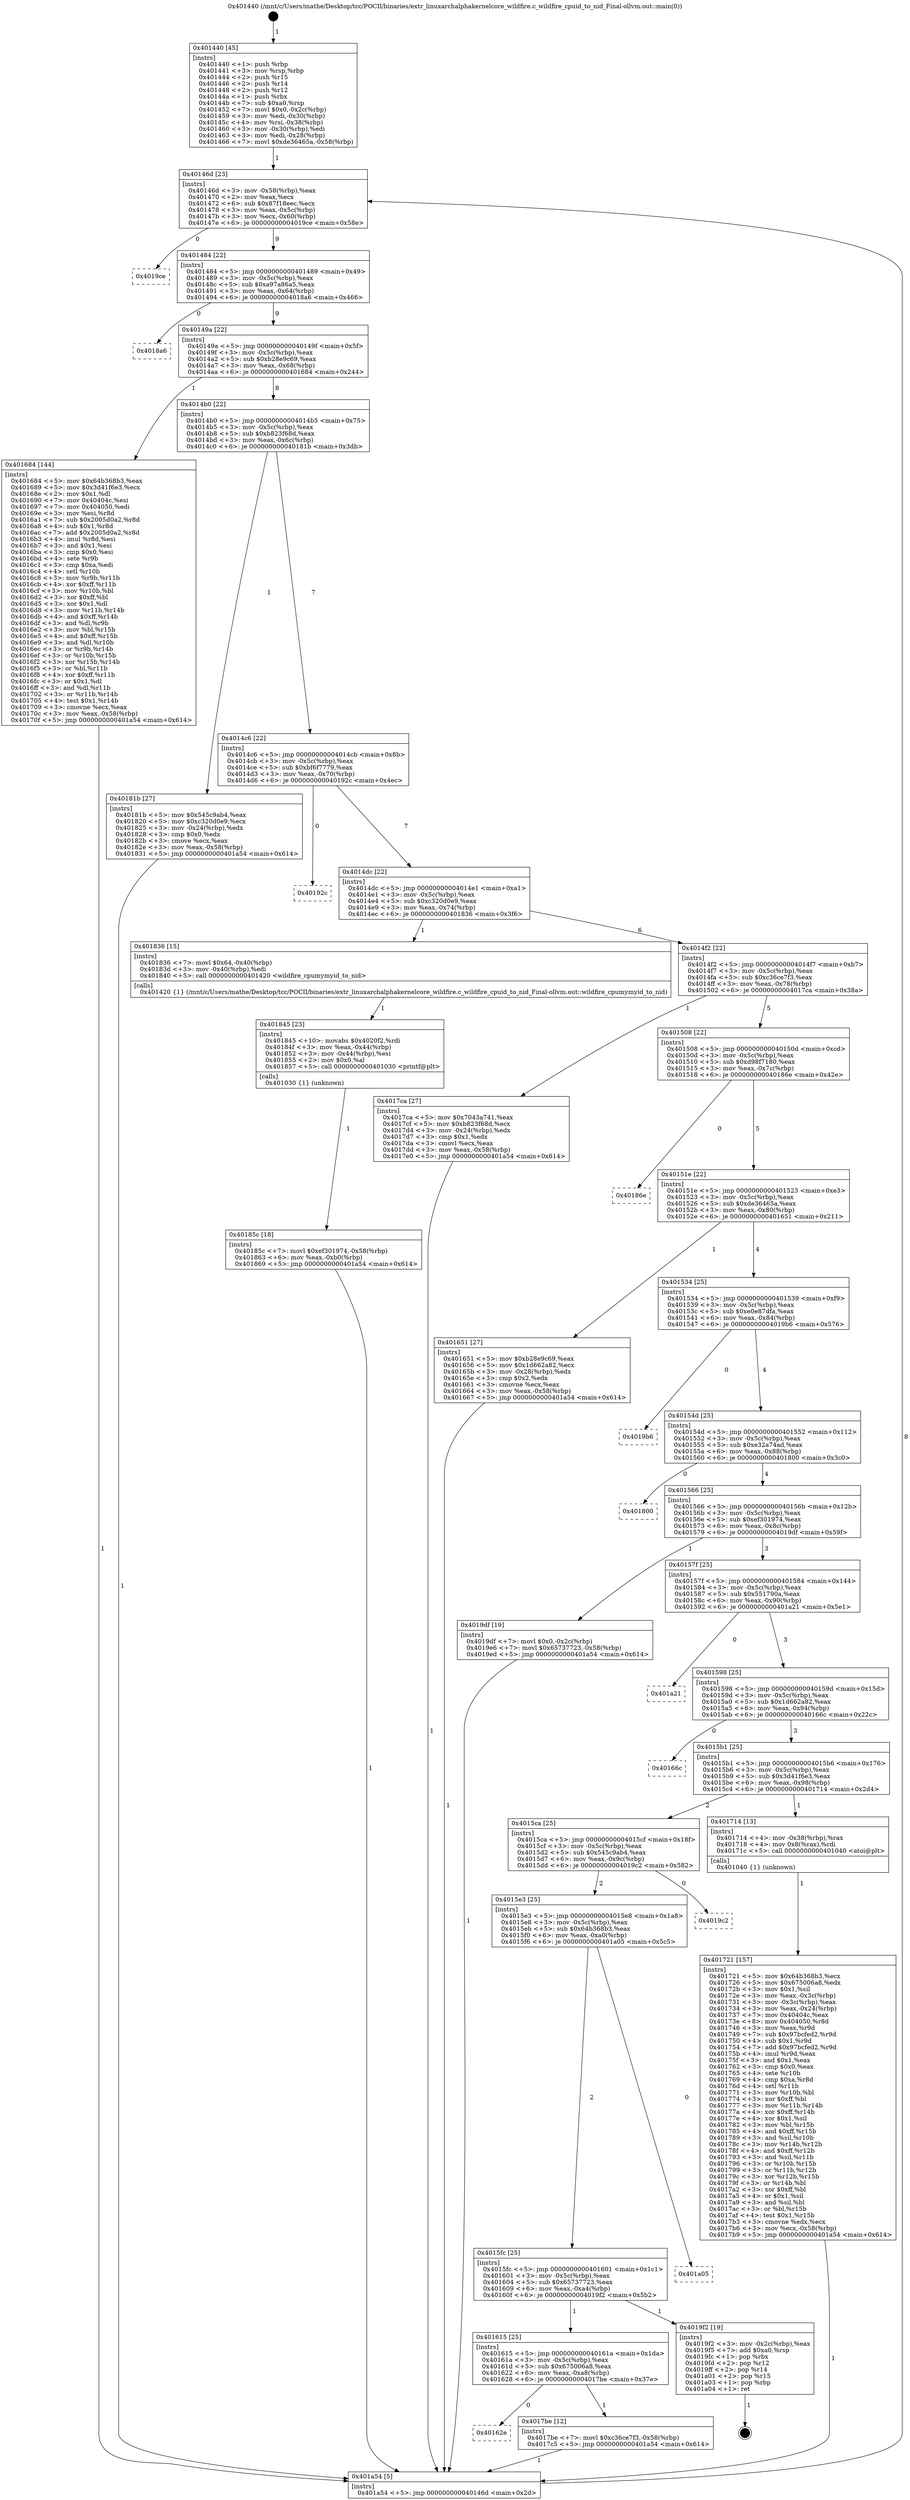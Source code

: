 digraph "0x401440" {
  label = "0x401440 (/mnt/c/Users/mathe/Desktop/tcc/POCII/binaries/extr_linuxarchalphakernelcore_wildfire.c_wildfire_cpuid_to_nid_Final-ollvm.out::main(0))"
  labelloc = "t"
  node[shape=record]

  Entry [label="",width=0.3,height=0.3,shape=circle,fillcolor=black,style=filled]
  "0x40146d" [label="{
     0x40146d [23]\l
     | [instrs]\l
     &nbsp;&nbsp;0x40146d \<+3\>: mov -0x58(%rbp),%eax\l
     &nbsp;&nbsp;0x401470 \<+2\>: mov %eax,%ecx\l
     &nbsp;&nbsp;0x401472 \<+6\>: sub $0x87f18eec,%ecx\l
     &nbsp;&nbsp;0x401478 \<+3\>: mov %eax,-0x5c(%rbp)\l
     &nbsp;&nbsp;0x40147b \<+3\>: mov %ecx,-0x60(%rbp)\l
     &nbsp;&nbsp;0x40147e \<+6\>: je 00000000004019ce \<main+0x58e\>\l
  }"]
  "0x4019ce" [label="{
     0x4019ce\l
  }", style=dashed]
  "0x401484" [label="{
     0x401484 [22]\l
     | [instrs]\l
     &nbsp;&nbsp;0x401484 \<+5\>: jmp 0000000000401489 \<main+0x49\>\l
     &nbsp;&nbsp;0x401489 \<+3\>: mov -0x5c(%rbp),%eax\l
     &nbsp;&nbsp;0x40148c \<+5\>: sub $0xa97a86a5,%eax\l
     &nbsp;&nbsp;0x401491 \<+3\>: mov %eax,-0x64(%rbp)\l
     &nbsp;&nbsp;0x401494 \<+6\>: je 00000000004018a6 \<main+0x466\>\l
  }"]
  Exit [label="",width=0.3,height=0.3,shape=circle,fillcolor=black,style=filled,peripheries=2]
  "0x4018a6" [label="{
     0x4018a6\l
  }", style=dashed]
  "0x40149a" [label="{
     0x40149a [22]\l
     | [instrs]\l
     &nbsp;&nbsp;0x40149a \<+5\>: jmp 000000000040149f \<main+0x5f\>\l
     &nbsp;&nbsp;0x40149f \<+3\>: mov -0x5c(%rbp),%eax\l
     &nbsp;&nbsp;0x4014a2 \<+5\>: sub $0xb28e9c69,%eax\l
     &nbsp;&nbsp;0x4014a7 \<+3\>: mov %eax,-0x68(%rbp)\l
     &nbsp;&nbsp;0x4014aa \<+6\>: je 0000000000401684 \<main+0x244\>\l
  }"]
  "0x40185c" [label="{
     0x40185c [18]\l
     | [instrs]\l
     &nbsp;&nbsp;0x40185c \<+7\>: movl $0xef301974,-0x58(%rbp)\l
     &nbsp;&nbsp;0x401863 \<+6\>: mov %eax,-0xb0(%rbp)\l
     &nbsp;&nbsp;0x401869 \<+5\>: jmp 0000000000401a54 \<main+0x614\>\l
  }"]
  "0x401684" [label="{
     0x401684 [144]\l
     | [instrs]\l
     &nbsp;&nbsp;0x401684 \<+5\>: mov $0x64b368b3,%eax\l
     &nbsp;&nbsp;0x401689 \<+5\>: mov $0x3d41f6e3,%ecx\l
     &nbsp;&nbsp;0x40168e \<+2\>: mov $0x1,%dl\l
     &nbsp;&nbsp;0x401690 \<+7\>: mov 0x40404c,%esi\l
     &nbsp;&nbsp;0x401697 \<+7\>: mov 0x404050,%edi\l
     &nbsp;&nbsp;0x40169e \<+3\>: mov %esi,%r8d\l
     &nbsp;&nbsp;0x4016a1 \<+7\>: sub $0x2005d0a2,%r8d\l
     &nbsp;&nbsp;0x4016a8 \<+4\>: sub $0x1,%r8d\l
     &nbsp;&nbsp;0x4016ac \<+7\>: add $0x2005d0a2,%r8d\l
     &nbsp;&nbsp;0x4016b3 \<+4\>: imul %r8d,%esi\l
     &nbsp;&nbsp;0x4016b7 \<+3\>: and $0x1,%esi\l
     &nbsp;&nbsp;0x4016ba \<+3\>: cmp $0x0,%esi\l
     &nbsp;&nbsp;0x4016bd \<+4\>: sete %r9b\l
     &nbsp;&nbsp;0x4016c1 \<+3\>: cmp $0xa,%edi\l
     &nbsp;&nbsp;0x4016c4 \<+4\>: setl %r10b\l
     &nbsp;&nbsp;0x4016c8 \<+3\>: mov %r9b,%r11b\l
     &nbsp;&nbsp;0x4016cb \<+4\>: xor $0xff,%r11b\l
     &nbsp;&nbsp;0x4016cf \<+3\>: mov %r10b,%bl\l
     &nbsp;&nbsp;0x4016d2 \<+3\>: xor $0xff,%bl\l
     &nbsp;&nbsp;0x4016d5 \<+3\>: xor $0x1,%dl\l
     &nbsp;&nbsp;0x4016d8 \<+3\>: mov %r11b,%r14b\l
     &nbsp;&nbsp;0x4016db \<+4\>: and $0xff,%r14b\l
     &nbsp;&nbsp;0x4016df \<+3\>: and %dl,%r9b\l
     &nbsp;&nbsp;0x4016e2 \<+3\>: mov %bl,%r15b\l
     &nbsp;&nbsp;0x4016e5 \<+4\>: and $0xff,%r15b\l
     &nbsp;&nbsp;0x4016e9 \<+3\>: and %dl,%r10b\l
     &nbsp;&nbsp;0x4016ec \<+3\>: or %r9b,%r14b\l
     &nbsp;&nbsp;0x4016ef \<+3\>: or %r10b,%r15b\l
     &nbsp;&nbsp;0x4016f2 \<+3\>: xor %r15b,%r14b\l
     &nbsp;&nbsp;0x4016f5 \<+3\>: or %bl,%r11b\l
     &nbsp;&nbsp;0x4016f8 \<+4\>: xor $0xff,%r11b\l
     &nbsp;&nbsp;0x4016fc \<+3\>: or $0x1,%dl\l
     &nbsp;&nbsp;0x4016ff \<+3\>: and %dl,%r11b\l
     &nbsp;&nbsp;0x401702 \<+3\>: or %r11b,%r14b\l
     &nbsp;&nbsp;0x401705 \<+4\>: test $0x1,%r14b\l
     &nbsp;&nbsp;0x401709 \<+3\>: cmovne %ecx,%eax\l
     &nbsp;&nbsp;0x40170c \<+3\>: mov %eax,-0x58(%rbp)\l
     &nbsp;&nbsp;0x40170f \<+5\>: jmp 0000000000401a54 \<main+0x614\>\l
  }"]
  "0x4014b0" [label="{
     0x4014b0 [22]\l
     | [instrs]\l
     &nbsp;&nbsp;0x4014b0 \<+5\>: jmp 00000000004014b5 \<main+0x75\>\l
     &nbsp;&nbsp;0x4014b5 \<+3\>: mov -0x5c(%rbp),%eax\l
     &nbsp;&nbsp;0x4014b8 \<+5\>: sub $0xb823f68d,%eax\l
     &nbsp;&nbsp;0x4014bd \<+3\>: mov %eax,-0x6c(%rbp)\l
     &nbsp;&nbsp;0x4014c0 \<+6\>: je 000000000040181b \<main+0x3db\>\l
  }"]
  "0x401845" [label="{
     0x401845 [23]\l
     | [instrs]\l
     &nbsp;&nbsp;0x401845 \<+10\>: movabs $0x4020f2,%rdi\l
     &nbsp;&nbsp;0x40184f \<+3\>: mov %eax,-0x44(%rbp)\l
     &nbsp;&nbsp;0x401852 \<+3\>: mov -0x44(%rbp),%esi\l
     &nbsp;&nbsp;0x401855 \<+2\>: mov $0x0,%al\l
     &nbsp;&nbsp;0x401857 \<+5\>: call 0000000000401030 \<printf@plt\>\l
     | [calls]\l
     &nbsp;&nbsp;0x401030 \{1\} (unknown)\l
  }"]
  "0x40181b" [label="{
     0x40181b [27]\l
     | [instrs]\l
     &nbsp;&nbsp;0x40181b \<+5\>: mov $0x545c9ab4,%eax\l
     &nbsp;&nbsp;0x401820 \<+5\>: mov $0xc320d0e9,%ecx\l
     &nbsp;&nbsp;0x401825 \<+3\>: mov -0x24(%rbp),%edx\l
     &nbsp;&nbsp;0x401828 \<+3\>: cmp $0x0,%edx\l
     &nbsp;&nbsp;0x40182b \<+3\>: cmove %ecx,%eax\l
     &nbsp;&nbsp;0x40182e \<+3\>: mov %eax,-0x58(%rbp)\l
     &nbsp;&nbsp;0x401831 \<+5\>: jmp 0000000000401a54 \<main+0x614\>\l
  }"]
  "0x4014c6" [label="{
     0x4014c6 [22]\l
     | [instrs]\l
     &nbsp;&nbsp;0x4014c6 \<+5\>: jmp 00000000004014cb \<main+0x8b\>\l
     &nbsp;&nbsp;0x4014cb \<+3\>: mov -0x5c(%rbp),%eax\l
     &nbsp;&nbsp;0x4014ce \<+5\>: sub $0xbf6f7779,%eax\l
     &nbsp;&nbsp;0x4014d3 \<+3\>: mov %eax,-0x70(%rbp)\l
     &nbsp;&nbsp;0x4014d6 \<+6\>: je 000000000040192c \<main+0x4ec\>\l
  }"]
  "0x40162e" [label="{
     0x40162e\l
  }", style=dashed]
  "0x40192c" [label="{
     0x40192c\l
  }", style=dashed]
  "0x4014dc" [label="{
     0x4014dc [22]\l
     | [instrs]\l
     &nbsp;&nbsp;0x4014dc \<+5\>: jmp 00000000004014e1 \<main+0xa1\>\l
     &nbsp;&nbsp;0x4014e1 \<+3\>: mov -0x5c(%rbp),%eax\l
     &nbsp;&nbsp;0x4014e4 \<+5\>: sub $0xc320d0e9,%eax\l
     &nbsp;&nbsp;0x4014e9 \<+3\>: mov %eax,-0x74(%rbp)\l
     &nbsp;&nbsp;0x4014ec \<+6\>: je 0000000000401836 \<main+0x3f6\>\l
  }"]
  "0x4017be" [label="{
     0x4017be [12]\l
     | [instrs]\l
     &nbsp;&nbsp;0x4017be \<+7\>: movl $0xc36ce7f3,-0x58(%rbp)\l
     &nbsp;&nbsp;0x4017c5 \<+5\>: jmp 0000000000401a54 \<main+0x614\>\l
  }"]
  "0x401836" [label="{
     0x401836 [15]\l
     | [instrs]\l
     &nbsp;&nbsp;0x401836 \<+7\>: movl $0x64,-0x40(%rbp)\l
     &nbsp;&nbsp;0x40183d \<+3\>: mov -0x40(%rbp),%edi\l
     &nbsp;&nbsp;0x401840 \<+5\>: call 0000000000401420 \<wildfire_cpumymyid_to_nid\>\l
     | [calls]\l
     &nbsp;&nbsp;0x401420 \{1\} (/mnt/c/Users/mathe/Desktop/tcc/POCII/binaries/extr_linuxarchalphakernelcore_wildfire.c_wildfire_cpuid_to_nid_Final-ollvm.out::wildfire_cpumymyid_to_nid)\l
  }"]
  "0x4014f2" [label="{
     0x4014f2 [22]\l
     | [instrs]\l
     &nbsp;&nbsp;0x4014f2 \<+5\>: jmp 00000000004014f7 \<main+0xb7\>\l
     &nbsp;&nbsp;0x4014f7 \<+3\>: mov -0x5c(%rbp),%eax\l
     &nbsp;&nbsp;0x4014fa \<+5\>: sub $0xc36ce7f3,%eax\l
     &nbsp;&nbsp;0x4014ff \<+3\>: mov %eax,-0x78(%rbp)\l
     &nbsp;&nbsp;0x401502 \<+6\>: je 00000000004017ca \<main+0x38a\>\l
  }"]
  "0x401615" [label="{
     0x401615 [25]\l
     | [instrs]\l
     &nbsp;&nbsp;0x401615 \<+5\>: jmp 000000000040161a \<main+0x1da\>\l
     &nbsp;&nbsp;0x40161a \<+3\>: mov -0x5c(%rbp),%eax\l
     &nbsp;&nbsp;0x40161d \<+5\>: sub $0x675006a8,%eax\l
     &nbsp;&nbsp;0x401622 \<+6\>: mov %eax,-0xa8(%rbp)\l
     &nbsp;&nbsp;0x401628 \<+6\>: je 00000000004017be \<main+0x37e\>\l
  }"]
  "0x4017ca" [label="{
     0x4017ca [27]\l
     | [instrs]\l
     &nbsp;&nbsp;0x4017ca \<+5\>: mov $0x7043a741,%eax\l
     &nbsp;&nbsp;0x4017cf \<+5\>: mov $0xb823f68d,%ecx\l
     &nbsp;&nbsp;0x4017d4 \<+3\>: mov -0x24(%rbp),%edx\l
     &nbsp;&nbsp;0x4017d7 \<+3\>: cmp $0x1,%edx\l
     &nbsp;&nbsp;0x4017da \<+3\>: cmovl %ecx,%eax\l
     &nbsp;&nbsp;0x4017dd \<+3\>: mov %eax,-0x58(%rbp)\l
     &nbsp;&nbsp;0x4017e0 \<+5\>: jmp 0000000000401a54 \<main+0x614\>\l
  }"]
  "0x401508" [label="{
     0x401508 [22]\l
     | [instrs]\l
     &nbsp;&nbsp;0x401508 \<+5\>: jmp 000000000040150d \<main+0xcd\>\l
     &nbsp;&nbsp;0x40150d \<+3\>: mov -0x5c(%rbp),%eax\l
     &nbsp;&nbsp;0x401510 \<+5\>: sub $0xd98f7180,%eax\l
     &nbsp;&nbsp;0x401515 \<+3\>: mov %eax,-0x7c(%rbp)\l
     &nbsp;&nbsp;0x401518 \<+6\>: je 000000000040186e \<main+0x42e\>\l
  }"]
  "0x4019f2" [label="{
     0x4019f2 [19]\l
     | [instrs]\l
     &nbsp;&nbsp;0x4019f2 \<+3\>: mov -0x2c(%rbp),%eax\l
     &nbsp;&nbsp;0x4019f5 \<+7\>: add $0xa0,%rsp\l
     &nbsp;&nbsp;0x4019fc \<+1\>: pop %rbx\l
     &nbsp;&nbsp;0x4019fd \<+2\>: pop %r12\l
     &nbsp;&nbsp;0x4019ff \<+2\>: pop %r14\l
     &nbsp;&nbsp;0x401a01 \<+2\>: pop %r15\l
     &nbsp;&nbsp;0x401a03 \<+1\>: pop %rbp\l
     &nbsp;&nbsp;0x401a04 \<+1\>: ret\l
  }"]
  "0x40186e" [label="{
     0x40186e\l
  }", style=dashed]
  "0x40151e" [label="{
     0x40151e [22]\l
     | [instrs]\l
     &nbsp;&nbsp;0x40151e \<+5\>: jmp 0000000000401523 \<main+0xe3\>\l
     &nbsp;&nbsp;0x401523 \<+3\>: mov -0x5c(%rbp),%eax\l
     &nbsp;&nbsp;0x401526 \<+5\>: sub $0xde36465a,%eax\l
     &nbsp;&nbsp;0x40152b \<+3\>: mov %eax,-0x80(%rbp)\l
     &nbsp;&nbsp;0x40152e \<+6\>: je 0000000000401651 \<main+0x211\>\l
  }"]
  "0x4015fc" [label="{
     0x4015fc [25]\l
     | [instrs]\l
     &nbsp;&nbsp;0x4015fc \<+5\>: jmp 0000000000401601 \<main+0x1c1\>\l
     &nbsp;&nbsp;0x401601 \<+3\>: mov -0x5c(%rbp),%eax\l
     &nbsp;&nbsp;0x401604 \<+5\>: sub $0x65737723,%eax\l
     &nbsp;&nbsp;0x401609 \<+6\>: mov %eax,-0xa4(%rbp)\l
     &nbsp;&nbsp;0x40160f \<+6\>: je 00000000004019f2 \<main+0x5b2\>\l
  }"]
  "0x401651" [label="{
     0x401651 [27]\l
     | [instrs]\l
     &nbsp;&nbsp;0x401651 \<+5\>: mov $0xb28e9c69,%eax\l
     &nbsp;&nbsp;0x401656 \<+5\>: mov $0x1d662a82,%ecx\l
     &nbsp;&nbsp;0x40165b \<+3\>: mov -0x28(%rbp),%edx\l
     &nbsp;&nbsp;0x40165e \<+3\>: cmp $0x2,%edx\l
     &nbsp;&nbsp;0x401661 \<+3\>: cmovne %ecx,%eax\l
     &nbsp;&nbsp;0x401664 \<+3\>: mov %eax,-0x58(%rbp)\l
     &nbsp;&nbsp;0x401667 \<+5\>: jmp 0000000000401a54 \<main+0x614\>\l
  }"]
  "0x401534" [label="{
     0x401534 [25]\l
     | [instrs]\l
     &nbsp;&nbsp;0x401534 \<+5\>: jmp 0000000000401539 \<main+0xf9\>\l
     &nbsp;&nbsp;0x401539 \<+3\>: mov -0x5c(%rbp),%eax\l
     &nbsp;&nbsp;0x40153c \<+5\>: sub $0xe0e87dfa,%eax\l
     &nbsp;&nbsp;0x401541 \<+6\>: mov %eax,-0x84(%rbp)\l
     &nbsp;&nbsp;0x401547 \<+6\>: je 00000000004019b6 \<main+0x576\>\l
  }"]
  "0x401a54" [label="{
     0x401a54 [5]\l
     | [instrs]\l
     &nbsp;&nbsp;0x401a54 \<+5\>: jmp 000000000040146d \<main+0x2d\>\l
  }"]
  "0x401440" [label="{
     0x401440 [45]\l
     | [instrs]\l
     &nbsp;&nbsp;0x401440 \<+1\>: push %rbp\l
     &nbsp;&nbsp;0x401441 \<+3\>: mov %rsp,%rbp\l
     &nbsp;&nbsp;0x401444 \<+2\>: push %r15\l
     &nbsp;&nbsp;0x401446 \<+2\>: push %r14\l
     &nbsp;&nbsp;0x401448 \<+2\>: push %r12\l
     &nbsp;&nbsp;0x40144a \<+1\>: push %rbx\l
     &nbsp;&nbsp;0x40144b \<+7\>: sub $0xa0,%rsp\l
     &nbsp;&nbsp;0x401452 \<+7\>: movl $0x0,-0x2c(%rbp)\l
     &nbsp;&nbsp;0x401459 \<+3\>: mov %edi,-0x30(%rbp)\l
     &nbsp;&nbsp;0x40145c \<+4\>: mov %rsi,-0x38(%rbp)\l
     &nbsp;&nbsp;0x401460 \<+3\>: mov -0x30(%rbp),%edi\l
     &nbsp;&nbsp;0x401463 \<+3\>: mov %edi,-0x28(%rbp)\l
     &nbsp;&nbsp;0x401466 \<+7\>: movl $0xde36465a,-0x58(%rbp)\l
  }"]
  "0x401a05" [label="{
     0x401a05\l
  }", style=dashed]
  "0x4019b6" [label="{
     0x4019b6\l
  }", style=dashed]
  "0x40154d" [label="{
     0x40154d [25]\l
     | [instrs]\l
     &nbsp;&nbsp;0x40154d \<+5\>: jmp 0000000000401552 \<main+0x112\>\l
     &nbsp;&nbsp;0x401552 \<+3\>: mov -0x5c(%rbp),%eax\l
     &nbsp;&nbsp;0x401555 \<+5\>: sub $0xe32a74ad,%eax\l
     &nbsp;&nbsp;0x40155a \<+6\>: mov %eax,-0x88(%rbp)\l
     &nbsp;&nbsp;0x401560 \<+6\>: je 0000000000401800 \<main+0x3c0\>\l
  }"]
  "0x4015e3" [label="{
     0x4015e3 [25]\l
     | [instrs]\l
     &nbsp;&nbsp;0x4015e3 \<+5\>: jmp 00000000004015e8 \<main+0x1a8\>\l
     &nbsp;&nbsp;0x4015e8 \<+3\>: mov -0x5c(%rbp),%eax\l
     &nbsp;&nbsp;0x4015eb \<+5\>: sub $0x64b368b3,%eax\l
     &nbsp;&nbsp;0x4015f0 \<+6\>: mov %eax,-0xa0(%rbp)\l
     &nbsp;&nbsp;0x4015f6 \<+6\>: je 0000000000401a05 \<main+0x5c5\>\l
  }"]
  "0x401800" [label="{
     0x401800\l
  }", style=dashed]
  "0x401566" [label="{
     0x401566 [25]\l
     | [instrs]\l
     &nbsp;&nbsp;0x401566 \<+5\>: jmp 000000000040156b \<main+0x12b\>\l
     &nbsp;&nbsp;0x40156b \<+3\>: mov -0x5c(%rbp),%eax\l
     &nbsp;&nbsp;0x40156e \<+5\>: sub $0xef301974,%eax\l
     &nbsp;&nbsp;0x401573 \<+6\>: mov %eax,-0x8c(%rbp)\l
     &nbsp;&nbsp;0x401579 \<+6\>: je 00000000004019df \<main+0x59f\>\l
  }"]
  "0x4019c2" [label="{
     0x4019c2\l
  }", style=dashed]
  "0x4019df" [label="{
     0x4019df [19]\l
     | [instrs]\l
     &nbsp;&nbsp;0x4019df \<+7\>: movl $0x0,-0x2c(%rbp)\l
     &nbsp;&nbsp;0x4019e6 \<+7\>: movl $0x65737723,-0x58(%rbp)\l
     &nbsp;&nbsp;0x4019ed \<+5\>: jmp 0000000000401a54 \<main+0x614\>\l
  }"]
  "0x40157f" [label="{
     0x40157f [25]\l
     | [instrs]\l
     &nbsp;&nbsp;0x40157f \<+5\>: jmp 0000000000401584 \<main+0x144\>\l
     &nbsp;&nbsp;0x401584 \<+3\>: mov -0x5c(%rbp),%eax\l
     &nbsp;&nbsp;0x401587 \<+5\>: sub $0x551790a,%eax\l
     &nbsp;&nbsp;0x40158c \<+6\>: mov %eax,-0x90(%rbp)\l
     &nbsp;&nbsp;0x401592 \<+6\>: je 0000000000401a21 \<main+0x5e1\>\l
  }"]
  "0x401721" [label="{
     0x401721 [157]\l
     | [instrs]\l
     &nbsp;&nbsp;0x401721 \<+5\>: mov $0x64b368b3,%ecx\l
     &nbsp;&nbsp;0x401726 \<+5\>: mov $0x675006a8,%edx\l
     &nbsp;&nbsp;0x40172b \<+3\>: mov $0x1,%sil\l
     &nbsp;&nbsp;0x40172e \<+3\>: mov %eax,-0x3c(%rbp)\l
     &nbsp;&nbsp;0x401731 \<+3\>: mov -0x3c(%rbp),%eax\l
     &nbsp;&nbsp;0x401734 \<+3\>: mov %eax,-0x24(%rbp)\l
     &nbsp;&nbsp;0x401737 \<+7\>: mov 0x40404c,%eax\l
     &nbsp;&nbsp;0x40173e \<+8\>: mov 0x404050,%r8d\l
     &nbsp;&nbsp;0x401746 \<+3\>: mov %eax,%r9d\l
     &nbsp;&nbsp;0x401749 \<+7\>: sub $0x97bcfed2,%r9d\l
     &nbsp;&nbsp;0x401750 \<+4\>: sub $0x1,%r9d\l
     &nbsp;&nbsp;0x401754 \<+7\>: add $0x97bcfed2,%r9d\l
     &nbsp;&nbsp;0x40175b \<+4\>: imul %r9d,%eax\l
     &nbsp;&nbsp;0x40175f \<+3\>: and $0x1,%eax\l
     &nbsp;&nbsp;0x401762 \<+3\>: cmp $0x0,%eax\l
     &nbsp;&nbsp;0x401765 \<+4\>: sete %r10b\l
     &nbsp;&nbsp;0x401769 \<+4\>: cmp $0xa,%r8d\l
     &nbsp;&nbsp;0x40176d \<+4\>: setl %r11b\l
     &nbsp;&nbsp;0x401771 \<+3\>: mov %r10b,%bl\l
     &nbsp;&nbsp;0x401774 \<+3\>: xor $0xff,%bl\l
     &nbsp;&nbsp;0x401777 \<+3\>: mov %r11b,%r14b\l
     &nbsp;&nbsp;0x40177a \<+4\>: xor $0xff,%r14b\l
     &nbsp;&nbsp;0x40177e \<+4\>: xor $0x1,%sil\l
     &nbsp;&nbsp;0x401782 \<+3\>: mov %bl,%r15b\l
     &nbsp;&nbsp;0x401785 \<+4\>: and $0xff,%r15b\l
     &nbsp;&nbsp;0x401789 \<+3\>: and %sil,%r10b\l
     &nbsp;&nbsp;0x40178c \<+3\>: mov %r14b,%r12b\l
     &nbsp;&nbsp;0x40178f \<+4\>: and $0xff,%r12b\l
     &nbsp;&nbsp;0x401793 \<+3\>: and %sil,%r11b\l
     &nbsp;&nbsp;0x401796 \<+3\>: or %r10b,%r15b\l
     &nbsp;&nbsp;0x401799 \<+3\>: or %r11b,%r12b\l
     &nbsp;&nbsp;0x40179c \<+3\>: xor %r12b,%r15b\l
     &nbsp;&nbsp;0x40179f \<+3\>: or %r14b,%bl\l
     &nbsp;&nbsp;0x4017a2 \<+3\>: xor $0xff,%bl\l
     &nbsp;&nbsp;0x4017a5 \<+4\>: or $0x1,%sil\l
     &nbsp;&nbsp;0x4017a9 \<+3\>: and %sil,%bl\l
     &nbsp;&nbsp;0x4017ac \<+3\>: or %bl,%r15b\l
     &nbsp;&nbsp;0x4017af \<+4\>: test $0x1,%r15b\l
     &nbsp;&nbsp;0x4017b3 \<+3\>: cmovne %edx,%ecx\l
     &nbsp;&nbsp;0x4017b6 \<+3\>: mov %ecx,-0x58(%rbp)\l
     &nbsp;&nbsp;0x4017b9 \<+5\>: jmp 0000000000401a54 \<main+0x614\>\l
  }"]
  "0x401a21" [label="{
     0x401a21\l
  }", style=dashed]
  "0x401598" [label="{
     0x401598 [25]\l
     | [instrs]\l
     &nbsp;&nbsp;0x401598 \<+5\>: jmp 000000000040159d \<main+0x15d\>\l
     &nbsp;&nbsp;0x40159d \<+3\>: mov -0x5c(%rbp),%eax\l
     &nbsp;&nbsp;0x4015a0 \<+5\>: sub $0x1d662a82,%eax\l
     &nbsp;&nbsp;0x4015a5 \<+6\>: mov %eax,-0x94(%rbp)\l
     &nbsp;&nbsp;0x4015ab \<+6\>: je 000000000040166c \<main+0x22c\>\l
  }"]
  "0x4015ca" [label="{
     0x4015ca [25]\l
     | [instrs]\l
     &nbsp;&nbsp;0x4015ca \<+5\>: jmp 00000000004015cf \<main+0x18f\>\l
     &nbsp;&nbsp;0x4015cf \<+3\>: mov -0x5c(%rbp),%eax\l
     &nbsp;&nbsp;0x4015d2 \<+5\>: sub $0x545c9ab4,%eax\l
     &nbsp;&nbsp;0x4015d7 \<+6\>: mov %eax,-0x9c(%rbp)\l
     &nbsp;&nbsp;0x4015dd \<+6\>: je 00000000004019c2 \<main+0x582\>\l
  }"]
  "0x40166c" [label="{
     0x40166c\l
  }", style=dashed]
  "0x4015b1" [label="{
     0x4015b1 [25]\l
     | [instrs]\l
     &nbsp;&nbsp;0x4015b1 \<+5\>: jmp 00000000004015b6 \<main+0x176\>\l
     &nbsp;&nbsp;0x4015b6 \<+3\>: mov -0x5c(%rbp),%eax\l
     &nbsp;&nbsp;0x4015b9 \<+5\>: sub $0x3d41f6e3,%eax\l
     &nbsp;&nbsp;0x4015be \<+6\>: mov %eax,-0x98(%rbp)\l
     &nbsp;&nbsp;0x4015c4 \<+6\>: je 0000000000401714 \<main+0x2d4\>\l
  }"]
  "0x401714" [label="{
     0x401714 [13]\l
     | [instrs]\l
     &nbsp;&nbsp;0x401714 \<+4\>: mov -0x38(%rbp),%rax\l
     &nbsp;&nbsp;0x401718 \<+4\>: mov 0x8(%rax),%rdi\l
     &nbsp;&nbsp;0x40171c \<+5\>: call 0000000000401040 \<atoi@plt\>\l
     | [calls]\l
     &nbsp;&nbsp;0x401040 \{1\} (unknown)\l
  }"]
  Entry -> "0x401440" [label=" 1"]
  "0x40146d" -> "0x4019ce" [label=" 0"]
  "0x40146d" -> "0x401484" [label=" 9"]
  "0x4019f2" -> Exit [label=" 1"]
  "0x401484" -> "0x4018a6" [label=" 0"]
  "0x401484" -> "0x40149a" [label=" 9"]
  "0x4019df" -> "0x401a54" [label=" 1"]
  "0x40149a" -> "0x401684" [label=" 1"]
  "0x40149a" -> "0x4014b0" [label=" 8"]
  "0x40185c" -> "0x401a54" [label=" 1"]
  "0x4014b0" -> "0x40181b" [label=" 1"]
  "0x4014b0" -> "0x4014c6" [label=" 7"]
  "0x401845" -> "0x40185c" [label=" 1"]
  "0x4014c6" -> "0x40192c" [label=" 0"]
  "0x4014c6" -> "0x4014dc" [label=" 7"]
  "0x401836" -> "0x401845" [label=" 1"]
  "0x4014dc" -> "0x401836" [label=" 1"]
  "0x4014dc" -> "0x4014f2" [label=" 6"]
  "0x40181b" -> "0x401a54" [label=" 1"]
  "0x4014f2" -> "0x4017ca" [label=" 1"]
  "0x4014f2" -> "0x401508" [label=" 5"]
  "0x4017be" -> "0x401a54" [label=" 1"]
  "0x401508" -> "0x40186e" [label=" 0"]
  "0x401508" -> "0x40151e" [label=" 5"]
  "0x401615" -> "0x40162e" [label=" 0"]
  "0x40151e" -> "0x401651" [label=" 1"]
  "0x40151e" -> "0x401534" [label=" 4"]
  "0x401651" -> "0x401a54" [label=" 1"]
  "0x401440" -> "0x40146d" [label=" 1"]
  "0x401a54" -> "0x40146d" [label=" 8"]
  "0x401684" -> "0x401a54" [label=" 1"]
  "0x4017ca" -> "0x401a54" [label=" 1"]
  "0x401534" -> "0x4019b6" [label=" 0"]
  "0x401534" -> "0x40154d" [label=" 4"]
  "0x4015fc" -> "0x401615" [label=" 1"]
  "0x40154d" -> "0x401800" [label=" 0"]
  "0x40154d" -> "0x401566" [label=" 4"]
  "0x401615" -> "0x4017be" [label=" 1"]
  "0x401566" -> "0x4019df" [label=" 1"]
  "0x401566" -> "0x40157f" [label=" 3"]
  "0x4015e3" -> "0x4015fc" [label=" 2"]
  "0x40157f" -> "0x401a21" [label=" 0"]
  "0x40157f" -> "0x401598" [label=" 3"]
  "0x4015fc" -> "0x4019f2" [label=" 1"]
  "0x401598" -> "0x40166c" [label=" 0"]
  "0x401598" -> "0x4015b1" [label=" 3"]
  "0x4015ca" -> "0x4015e3" [label=" 2"]
  "0x4015b1" -> "0x401714" [label=" 1"]
  "0x4015b1" -> "0x4015ca" [label=" 2"]
  "0x401714" -> "0x401721" [label=" 1"]
  "0x401721" -> "0x401a54" [label=" 1"]
  "0x4015e3" -> "0x401a05" [label=" 0"]
  "0x4015ca" -> "0x4019c2" [label=" 0"]
}

